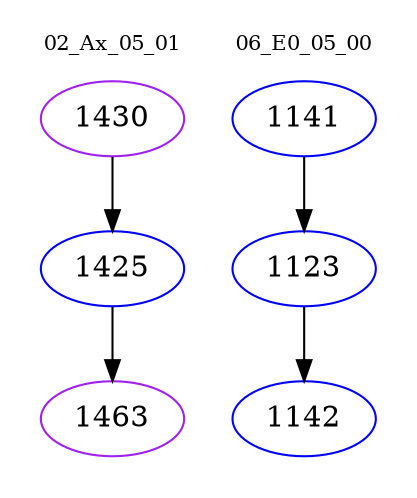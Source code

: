digraph{
subgraph cluster_0 {
color = white
label = "02_Ax_05_01";
fontsize=10;
T0_1430 [label="1430", color="purple"]
T0_1430 -> T0_1425 [color="black"]
T0_1425 [label="1425", color="blue"]
T0_1425 -> T0_1463 [color="black"]
T0_1463 [label="1463", color="purple"]
}
subgraph cluster_1 {
color = white
label = "06_E0_05_00";
fontsize=10;
T1_1141 [label="1141", color="blue"]
T1_1141 -> T1_1123 [color="black"]
T1_1123 [label="1123", color="blue"]
T1_1123 -> T1_1142 [color="black"]
T1_1142 [label="1142", color="blue"]
}
}

